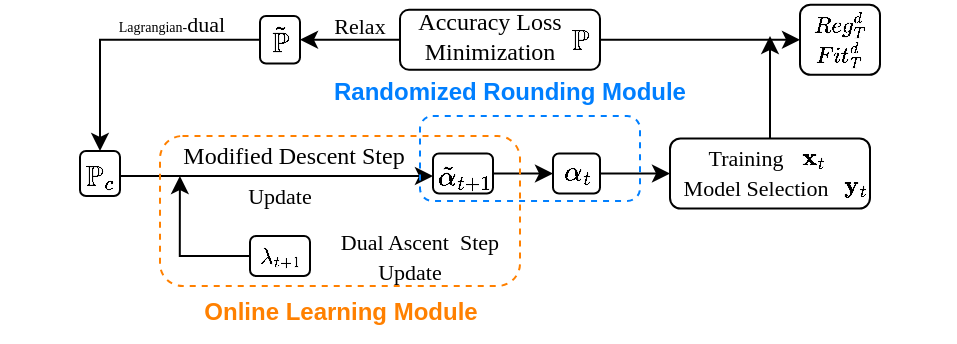<mxfile version="20.8.10" type="github">
  <diagram name="第 1 页" id="SSLs9a8aK7hEzwHF-V_V">
    <mxGraphModel dx="568" dy="288" grid="1" gridSize="10" guides="1" tooltips="1" connect="1" arrows="1" fold="1" page="1" pageScale="1" pageWidth="827" pageHeight="1169" math="1" shadow="0">
      <root>
        <mxCell id="0" />
        <mxCell id="1" parent="0" />
        <mxCell id="sfnMSoEM-NCYtmPpQdEC-3" value="$$\mathbb{P}$$" style="text;html=1;strokeColor=none;fillColor=none;align=center;verticalAlign=middle;whiteSpace=wrap;rounded=0;" parent="1" vertex="1">
          <mxGeometry x="620" y="281.88" width="20" height="20" as="geometry" />
        </mxCell>
        <mxCell id="sfnMSoEM-NCYtmPpQdEC-15" value="" style="edgeStyle=orthogonalEdgeStyle;rounded=0;orthogonalLoop=1;jettySize=auto;html=1;fontFamily=Times New Roman;fontSize=11;entryX=0.5;entryY=0;entryDx=0;entryDy=0;exitX=0;exitY=0.5;exitDx=0;exitDy=0;" parent="1" source="Pp01OgDB8cOK3t0NA6hv-35" target="Pp01OgDB8cOK3t0NA6hv-34" edge="1">
          <mxGeometry relative="1" as="geometry">
            <mxPoint x="360" y="360" as="targetPoint" />
            <Array as="points">
              <mxPoint x="390" y="292" />
            </Array>
          </mxGeometry>
        </mxCell>
        <mxCell id="sfnMSoEM-NCYtmPpQdEC-5" value="$$\tilde{\mathbb{P}}$$" style="text;html=1;strokeColor=none;fillColor=none;align=center;verticalAlign=middle;whiteSpace=wrap;rounded=0;" parent="1" vertex="1">
          <mxGeometry x="470" y="281.88" width="20" height="20" as="geometry" />
        </mxCell>
        <mxCell id="sfnMSoEM-NCYtmPpQdEC-8" value="&lt;p style=&quot;line-height: 0%;&quot;&gt;&lt;font face=&quot;Times New Roman&quot; style=&quot;font-size: 11px;&quot;&gt;Relax&lt;/font&gt;&lt;/p&gt;" style="text;html=1;strokeColor=none;fillColor=none;align=center;verticalAlign=middle;whiteSpace=wrap;rounded=0;fontSize=7;" parent="1" vertex="1">
          <mxGeometry x="500" y="275" width="40" height="20" as="geometry" />
        </mxCell>
        <mxCell id="sfnMSoEM-NCYtmPpQdEC-16" value="&lt;font face=&quot;Times New Roman&quot;&gt;Lagrangian-&lt;/font&gt;&lt;span style=&quot;font-size: 11px; font-family: &amp;quot;Times New Roman&amp;quot;; background-color: initial;&quot;&gt;dual&lt;/span&gt;&lt;font face=&quot;Times New Roman&quot;&gt;&lt;br&gt;&lt;/font&gt;" style="text;html=1;strokeColor=none;fillColor=none;align=center;verticalAlign=middle;whiteSpace=wrap;rounded=0;fontSize=7;" parent="1" vertex="1">
          <mxGeometry x="351.25" y="272.19" width="150" height="24.38" as="geometry" />
        </mxCell>
        <mxCell id="sfnMSoEM-NCYtmPpQdEC-17" value="$$\mathbb{P}_c$$" style="text;html=1;strokeColor=none;fillColor=none;align=center;verticalAlign=middle;whiteSpace=wrap;rounded=0;" parent="1" vertex="1">
          <mxGeometry x="380" y="350" width="20" height="20" as="geometry" />
        </mxCell>
        <mxCell id="sfnMSoEM-NCYtmPpQdEC-20" value="" style="edgeStyle=orthogonalEdgeStyle;rounded=0;orthogonalLoop=1;jettySize=auto;html=1;fontFamily=Times New Roman;fontSize=11;entryX=0;entryY=0.5;entryDx=0;entryDy=0;exitX=1;exitY=0.5;exitDx=0;exitDy=0;" parent="1" source="sfnMSoEM-NCYtmPpQdEC-17" target="sfnMSoEM-NCYtmPpQdEC-21" edge="1">
          <mxGeometry relative="1" as="geometry">
            <mxPoint x="399" y="360" as="sourcePoint" />
            <mxPoint x="429" y="360" as="targetPoint" />
          </mxGeometry>
        </mxCell>
        <mxCell id="sfnMSoEM-NCYtmPpQdEC-21" value="$$\tilde{\alpha}_{t+1}$$" style="text;html=1;strokeColor=none;fillColor=none;align=center;verticalAlign=middle;whiteSpace=wrap;rounded=0;" parent="1" vertex="1">
          <mxGeometry x="556.5" y="350" width="30" height="20" as="geometry" />
        </mxCell>
        <mxCell id="sfnMSoEM-NCYtmPpQdEC-22" value="&lt;p style=&quot;line-height: 0%;&quot;&gt;&lt;font face=&quot;Times New Roman&quot; style=&quot;font-size: 11px;&quot;&gt;Update&lt;/font&gt;&lt;/p&gt;" style="text;html=1;strokeColor=none;fillColor=none;align=center;verticalAlign=middle;whiteSpace=wrap;rounded=0;fontSize=7;" parent="1" vertex="1">
          <mxGeometry x="460" y="365" width="40" height="10" as="geometry" />
        </mxCell>
        <mxCell id="sfnMSoEM-NCYtmPpQdEC-29" value="" style="edgeStyle=orthogonalEdgeStyle;rounded=0;orthogonalLoop=1;jettySize=auto;html=1;fontFamily=Times New Roman;fontSize=11;exitX=1;exitY=0.5;exitDx=0;exitDy=0;entryX=0;entryY=0.5;entryDx=0;entryDy=0;" parent="1" source="Pp01OgDB8cOK3t0NA6hv-20" target="Pp01OgDB8cOK3t0NA6hv-44" edge="1">
          <mxGeometry relative="1" as="geometry">
            <mxPoint x="740" y="320" as="targetPoint" />
            <mxPoint x="720" y="320" as="sourcePoint" />
          </mxGeometry>
        </mxCell>
        <mxCell id="sfnMSoEM-NCYtmPpQdEC-28" value="$${Reg}_{T}^{d}$$" style="text;html=1;strokeColor=none;fillColor=none;align=center;verticalAlign=middle;whiteSpace=wrap;rounded=0;fontSize=11;fontFamily=Times New Roman;" parent="1" vertex="1">
          <mxGeometry x="745" y="274.38" width="30" height="20" as="geometry" />
        </mxCell>
        <mxCell id="sfnMSoEM-NCYtmPpQdEC-36" value="" style="rounded=1;whiteSpace=wrap;html=1;labelBorderColor=none;fontFamily=Times New Roman;fontSize=11;fillColor=none;strokeColor=none;" parent="1" vertex="1">
          <mxGeometry x="730" y="275" height="60" as="geometry" />
        </mxCell>
        <mxCell id="sfnMSoEM-NCYtmPpQdEC-48" style="edgeStyle=orthogonalEdgeStyle;rounded=0;orthogonalLoop=1;jettySize=auto;html=1;fontFamily=Times New Roman;fontSize=11;entryX=0.321;entryY=1;entryDx=0;entryDy=0;entryPerimeter=0;exitX=0;exitY=0.5;exitDx=0;exitDy=0;" parent="1" source="Pp01OgDB8cOK3t0NA6hv-29" edge="1">
          <mxGeometry relative="1" as="geometry">
            <mxPoint x="429.94" y="360" as="targetPoint" />
            <Array as="points">
              <mxPoint x="430" y="400" />
            </Array>
            <mxPoint x="450" y="400" as="sourcePoint" />
          </mxGeometry>
        </mxCell>
        <mxCell id="sfnMSoEM-NCYtmPpQdEC-39" value="$$\lambda_{t+1}$$" style="text;html=1;strokeColor=none;fillColor=none;align=center;verticalAlign=middle;whiteSpace=wrap;rounded=0;fontSize=11;fontFamily=Times New Roman;" parent="1" vertex="1">
          <mxGeometry x="465" y="390" width="30" height="20" as="geometry" />
        </mxCell>
        <mxCell id="sfnMSoEM-NCYtmPpQdEC-41" value="Dual Ascent&amp;nbsp; Step" style="text;html=1;strokeColor=none;fillColor=none;align=center;verticalAlign=middle;whiteSpace=wrap;rounded=0;fontSize=11;fontFamily=Times New Roman;" parent="1" vertex="1">
          <mxGeometry x="500" y="382.5" width="100" height="20" as="geometry" />
        </mxCell>
        <mxCell id="sfnMSoEM-NCYtmPpQdEC-50" value="Update" style="text;html=1;strokeColor=none;fillColor=none;align=center;verticalAlign=middle;whiteSpace=wrap;rounded=0;fontSize=11;fontFamily=Times New Roman;" parent="1" vertex="1">
          <mxGeometry x="510" y="402.5" width="70" height="10" as="geometry" />
        </mxCell>
        <mxCell id="Pp01OgDB8cOK3t0NA6hv-5" value="Accuracy Loss&lt;br&gt;Minimization" style="text;html=1;strokeColor=none;fillColor=none;align=center;verticalAlign=middle;whiteSpace=wrap;rounded=0;fontFamily=Times New Roman;" parent="1" vertex="1">
          <mxGeometry x="540" y="275.63" width="90" height="28.12" as="geometry" />
        </mxCell>
        <mxCell id="Pp01OgDB8cOK3t0NA6hv-11" value="Model Selection" style="text;html=1;strokeColor=none;fillColor=none;align=center;verticalAlign=middle;whiteSpace=wrap;rounded=0;fontSize=11;fontFamily=Times New Roman;" parent="1" vertex="1">
          <mxGeometry x="662.5" y="356.25" width="110" height="20" as="geometry" />
        </mxCell>
        <mxCell id="Pp01OgDB8cOK3t0NA6hv-12" value="Training" style="text;html=1;strokeColor=none;fillColor=none;align=center;verticalAlign=middle;whiteSpace=wrap;rounded=0;fontSize=11;fontFamily=Times New Roman;" parent="1" vertex="1">
          <mxGeometry x="662.5" y="343.75" width="100" height="15" as="geometry" />
        </mxCell>
        <mxCell id="Pp01OgDB8cOK3t0NA6hv-15" value="$$\mathbf{x}_{t}$$" style="text;html=1;strokeColor=none;fillColor=none;align=center;verticalAlign=middle;whiteSpace=wrap;rounded=0;fontFamily=Times New Roman;" parent="1" vertex="1">
          <mxGeometry x="730" y="346.25" width="32.5" height="7.5" as="geometry" />
        </mxCell>
        <mxCell id="Pp01OgDB8cOK3t0NA6hv-17" value="$$\mathbf{y}_{t}$$" style="text;html=1;strokeColor=none;fillColor=none;align=center;verticalAlign=middle;whiteSpace=wrap;rounded=0;fontFamily=Times New Roman;" parent="1" vertex="1">
          <mxGeometry x="755" y="355" width="25" height="17.5" as="geometry" />
        </mxCell>
        <mxCell id="Pp01OgDB8cOK3t0NA6hv-18" style="edgeStyle=orthogonalEdgeStyle;rounded=0;orthogonalLoop=1;jettySize=auto;html=1;exitX=0.5;exitY=1;exitDx=0;exitDy=0;fontFamily=Times New Roman;" parent="1" source="Pp01OgDB8cOK3t0NA6hv-17" target="Pp01OgDB8cOK3t0NA6hv-17" edge="1">
          <mxGeometry relative="1" as="geometry" />
        </mxCell>
        <mxCell id="dqOILAj7h7sax7pHXJvT-41" style="edgeStyle=orthogonalEdgeStyle;rounded=0;orthogonalLoop=1;jettySize=auto;html=1;fontColor=#007FFF;" parent="1" source="Pp01OgDB8cOK3t0NA6hv-19" edge="1">
          <mxGeometry relative="1" as="geometry">
            <mxPoint x="725" y="290" as="targetPoint" />
          </mxGeometry>
        </mxCell>
        <mxCell id="Pp01OgDB8cOK3t0NA6hv-19" value="" style="rounded=1;whiteSpace=wrap;html=1;strokeWidth=1;fontFamily=Times New Roman;fillColor=none;" parent="1" vertex="1">
          <mxGeometry x="675" y="341.25" width="100" height="35" as="geometry" />
        </mxCell>
        <mxCell id="Pp01OgDB8cOK3t0NA6hv-38" style="edgeStyle=orthogonalEdgeStyle;rounded=0;orthogonalLoop=1;jettySize=auto;html=1;entryX=1;entryY=0.5;entryDx=0;entryDy=0;fontFamily=Times New Roman;" parent="1" source="Pp01OgDB8cOK3t0NA6hv-20" target="Pp01OgDB8cOK3t0NA6hv-35" edge="1">
          <mxGeometry relative="1" as="geometry" />
        </mxCell>
        <mxCell id="Pp01OgDB8cOK3t0NA6hv-20" value="" style="rounded=1;whiteSpace=wrap;html=1;strokeWidth=1;fontFamily=Times New Roman;fillColor=none;" parent="1" vertex="1">
          <mxGeometry x="540" y="276.88" width="100" height="30" as="geometry" />
        </mxCell>
        <mxCell id="dqOILAj7h7sax7pHXJvT-24" value="" style="edgeStyle=orthogonalEdgeStyle;rounded=0;orthogonalLoop=1;jettySize=auto;html=1;" parent="1" source="Pp01OgDB8cOK3t0NA6hv-21" target="dqOILAj7h7sax7pHXJvT-23" edge="1">
          <mxGeometry relative="1" as="geometry" />
        </mxCell>
        <mxCell id="Pp01OgDB8cOK3t0NA6hv-21" value="" style="rounded=1;whiteSpace=wrap;html=1;strokeWidth=1;fontFamily=Times New Roman;fillColor=none;" parent="1" vertex="1">
          <mxGeometry x="556.5" y="348.75" width="30" height="20" as="geometry" />
        </mxCell>
        <mxCell id="Pp01OgDB8cOK3t0NA6hv-25" value="$${\alpha}_{t}$$" style="text;html=1;strokeColor=none;fillColor=none;align=center;verticalAlign=middle;whiteSpace=wrap;rounded=0;" parent="1" vertex="1">
          <mxGeometry x="618.25" y="348.75" width="21.75" height="17.5" as="geometry" />
        </mxCell>
        <mxCell id="Pp01OgDB8cOK3t0NA6hv-29" value="" style="rounded=1;whiteSpace=wrap;html=1;strokeWidth=1;fontFamily=Times New Roman;fillColor=none;" parent="1" vertex="1">
          <mxGeometry x="465" y="390" width="30" height="20" as="geometry" />
        </mxCell>
        <mxCell id="Pp01OgDB8cOK3t0NA6hv-34" value="" style="rounded=1;whiteSpace=wrap;html=1;strokeWidth=1;fontFamily=Times New Roman;fillColor=none;" parent="1" vertex="1">
          <mxGeometry x="380" y="347.5" width="20" height="22.5" as="geometry" />
        </mxCell>
        <mxCell id="Pp01OgDB8cOK3t0NA6hv-35" value="" style="rounded=1;whiteSpace=wrap;html=1;strokeWidth=1;fontFamily=Times New Roman;fillColor=none;" parent="1" vertex="1">
          <mxGeometry x="470" y="280" width="20" height="23.75" as="geometry" />
        </mxCell>
        <mxCell id="Pp01OgDB8cOK3t0NA6hv-44" value="" style="rounded=1;whiteSpace=wrap;html=1;strokeWidth=1;fontFamily=Times New Roman;fillColor=none;" parent="1" vertex="1">
          <mxGeometry x="740" y="274.37" width="40" height="35.01" as="geometry" />
        </mxCell>
        <mxCell id="Pp01OgDB8cOK3t0NA6hv-48" value="&lt;p style=&quot;line-height: 0%;&quot;&gt;&lt;font style=&quot;font-size: 12px;&quot; face=&quot;Times New Roman&quot;&gt;Modified Descent Step&lt;/font&gt;&lt;br&gt;&lt;/p&gt;" style="text;html=1;strokeColor=none;fillColor=none;align=center;verticalAlign=middle;whiteSpace=wrap;rounded=0;fontSize=7;" parent="1" vertex="1">
          <mxGeometry x="416.5" y="340" width="140" height="20" as="geometry" />
        </mxCell>
        <mxCell id="Pp01OgDB8cOK3t0NA6hv-49" value="$${Fit}_{T}^{d}$$" style="text;html=1;strokeColor=none;fillColor=none;align=center;verticalAlign=middle;whiteSpace=wrap;rounded=0;fontSize=11;fontFamily=Times New Roman;" parent="1" vertex="1">
          <mxGeometry x="745" y="289.39" width="30" height="20" as="geometry" />
        </mxCell>
        <mxCell id="dqOILAj7h7sax7pHXJvT-10" value="" style="rounded=1;whiteSpace=wrap;html=1;fillColor=none;strokeColor=#FF8000;dashed=1;" parent="1" vertex="1">
          <mxGeometry x="420" y="340" width="180" height="75" as="geometry" />
        </mxCell>
        <mxCell id="dqOILAj7h7sax7pHXJvT-37" style="edgeStyle=orthogonalEdgeStyle;rounded=0;orthogonalLoop=1;jettySize=auto;html=1;entryX=0;entryY=0.5;entryDx=0;entryDy=0;fontColor=#007FFF;" parent="1" source="dqOILAj7h7sax7pHXJvT-23" target="Pp01OgDB8cOK3t0NA6hv-19" edge="1">
          <mxGeometry relative="1" as="geometry" />
        </mxCell>
        <mxCell id="dqOILAj7h7sax7pHXJvT-23" value="" style="rounded=1;whiteSpace=wrap;html=1;strokeWidth=1;fontFamily=Times New Roman;fillColor=none;" parent="1" vertex="1">
          <mxGeometry x="616.5" y="348.75" width="23.5" height="20" as="geometry" />
        </mxCell>
        <mxCell id="dqOILAj7h7sax7pHXJvT-26" value="" style="rounded=1;whiteSpace=wrap;html=1;fillColor=none;strokeColor=#007FFF;dashed=1;" parent="1" vertex="1">
          <mxGeometry x="550" y="330" width="110" height="42.5" as="geometry" />
        </mxCell>
        <mxCell id="dqOILAj7h7sax7pHXJvT-29" value="&lt;b&gt;&lt;font color=&quot;#ff8000&quot;&gt;Online Learning Module&lt;/font&gt;&lt;/b&gt;" style="text;html=1;strokeColor=none;fillColor=none;align=center;verticalAlign=middle;whiteSpace=wrap;rounded=0;" parent="1" vertex="1">
          <mxGeometry x="437.5" y="412.5" width="145" height="30" as="geometry" />
        </mxCell>
        <mxCell id="dqOILAj7h7sax7pHXJvT-30" value="&lt;b style=&quot;&quot;&gt;&lt;font color=&quot;#007fff&quot;&gt;Randomized Rounding Module&lt;/font&gt;&lt;/b&gt;" style="text;html=1;strokeColor=none;fillColor=none;align=center;verticalAlign=middle;whiteSpace=wrap;rounded=0;" parent="1" vertex="1">
          <mxGeometry x="501.25" y="303.15" width="187.5" height="30" as="geometry" />
        </mxCell>
      </root>
    </mxGraphModel>
  </diagram>
</mxfile>
